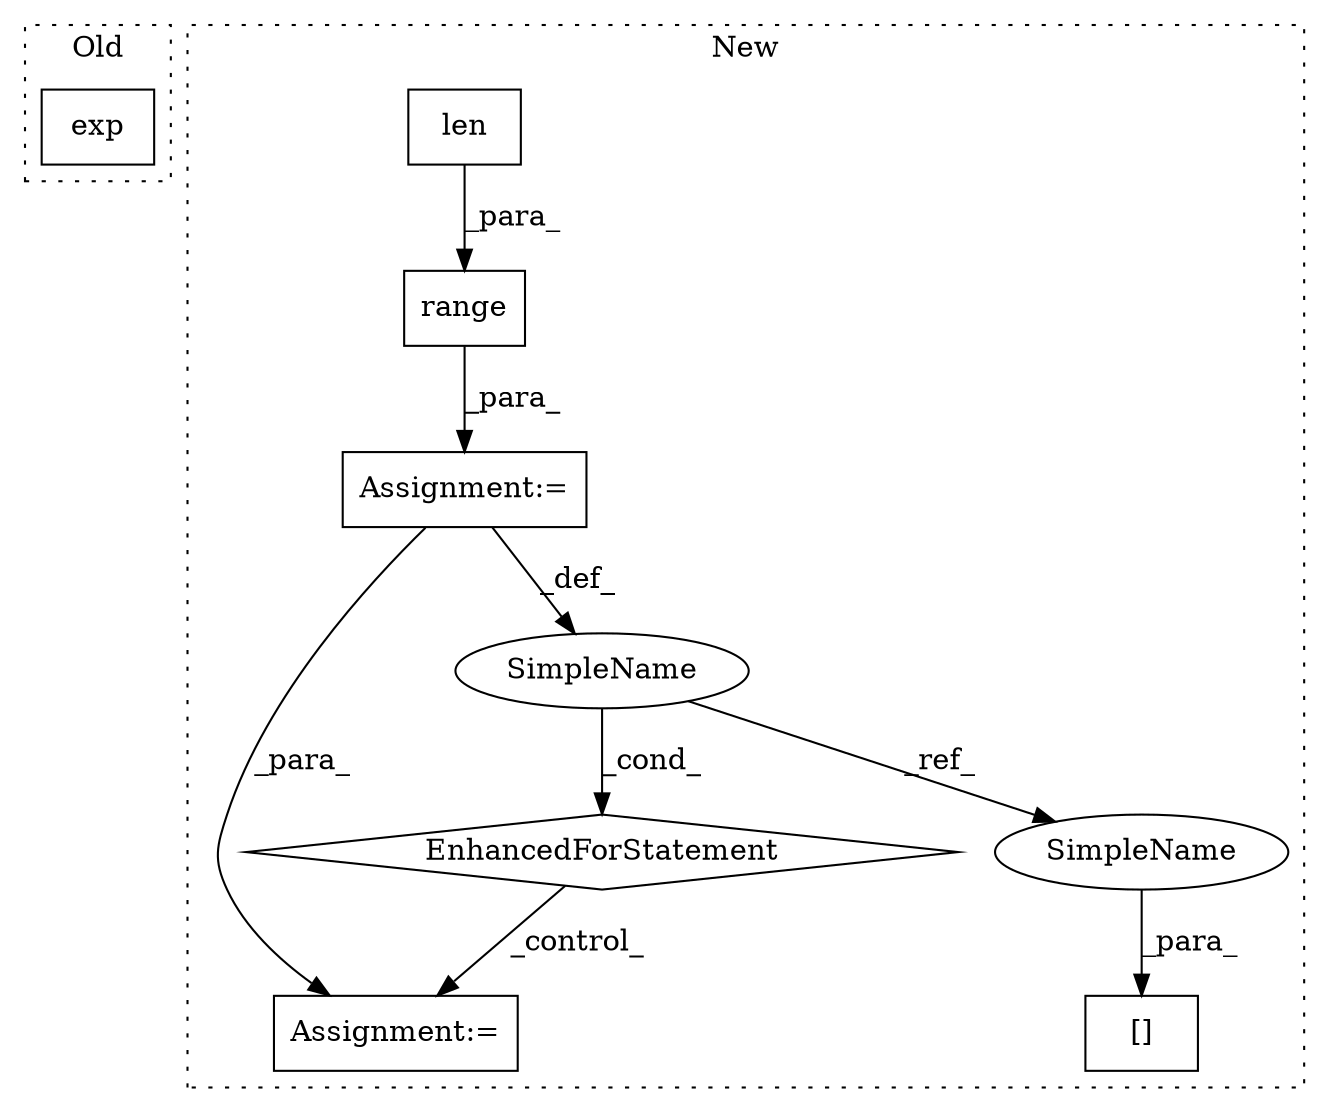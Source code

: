 digraph G {
subgraph cluster0 {
1 [label="exp" a="32" s="7575,7655" l="4,1" shape="box"];
label = "Old";
style="dotted";
}
subgraph cluster1 {
2 [label="range" a="32" s="7849,7873" l="6,1" shape="box"];
3 [label="Assignment:=" a="7" s="7780,7874" l="61,2" shape="box"];
4 [label="EnhancedForStatement" a="70" s="7780,7874" l="61,2" shape="diamond"];
5 [label="Assignment:=" a="7" s="7904" l="1" shape="box"];
6 [label="SimpleName" a="42" s="7845" l="1" shape="ellipse"];
7 [label="[]" a="2" s="7916,7931" l="14,1" shape="box"];
8 [label="len" a="32" s="7855,7872" l="4,1" shape="box"];
9 [label="SimpleName" a="42" s="7930" l="1" shape="ellipse"];
label = "New";
style="dotted";
}
2 -> 3 [label="_para_"];
3 -> 5 [label="_para_"];
3 -> 6 [label="_def_"];
4 -> 5 [label="_control_"];
6 -> 4 [label="_cond_"];
6 -> 9 [label="_ref_"];
8 -> 2 [label="_para_"];
9 -> 7 [label="_para_"];
}